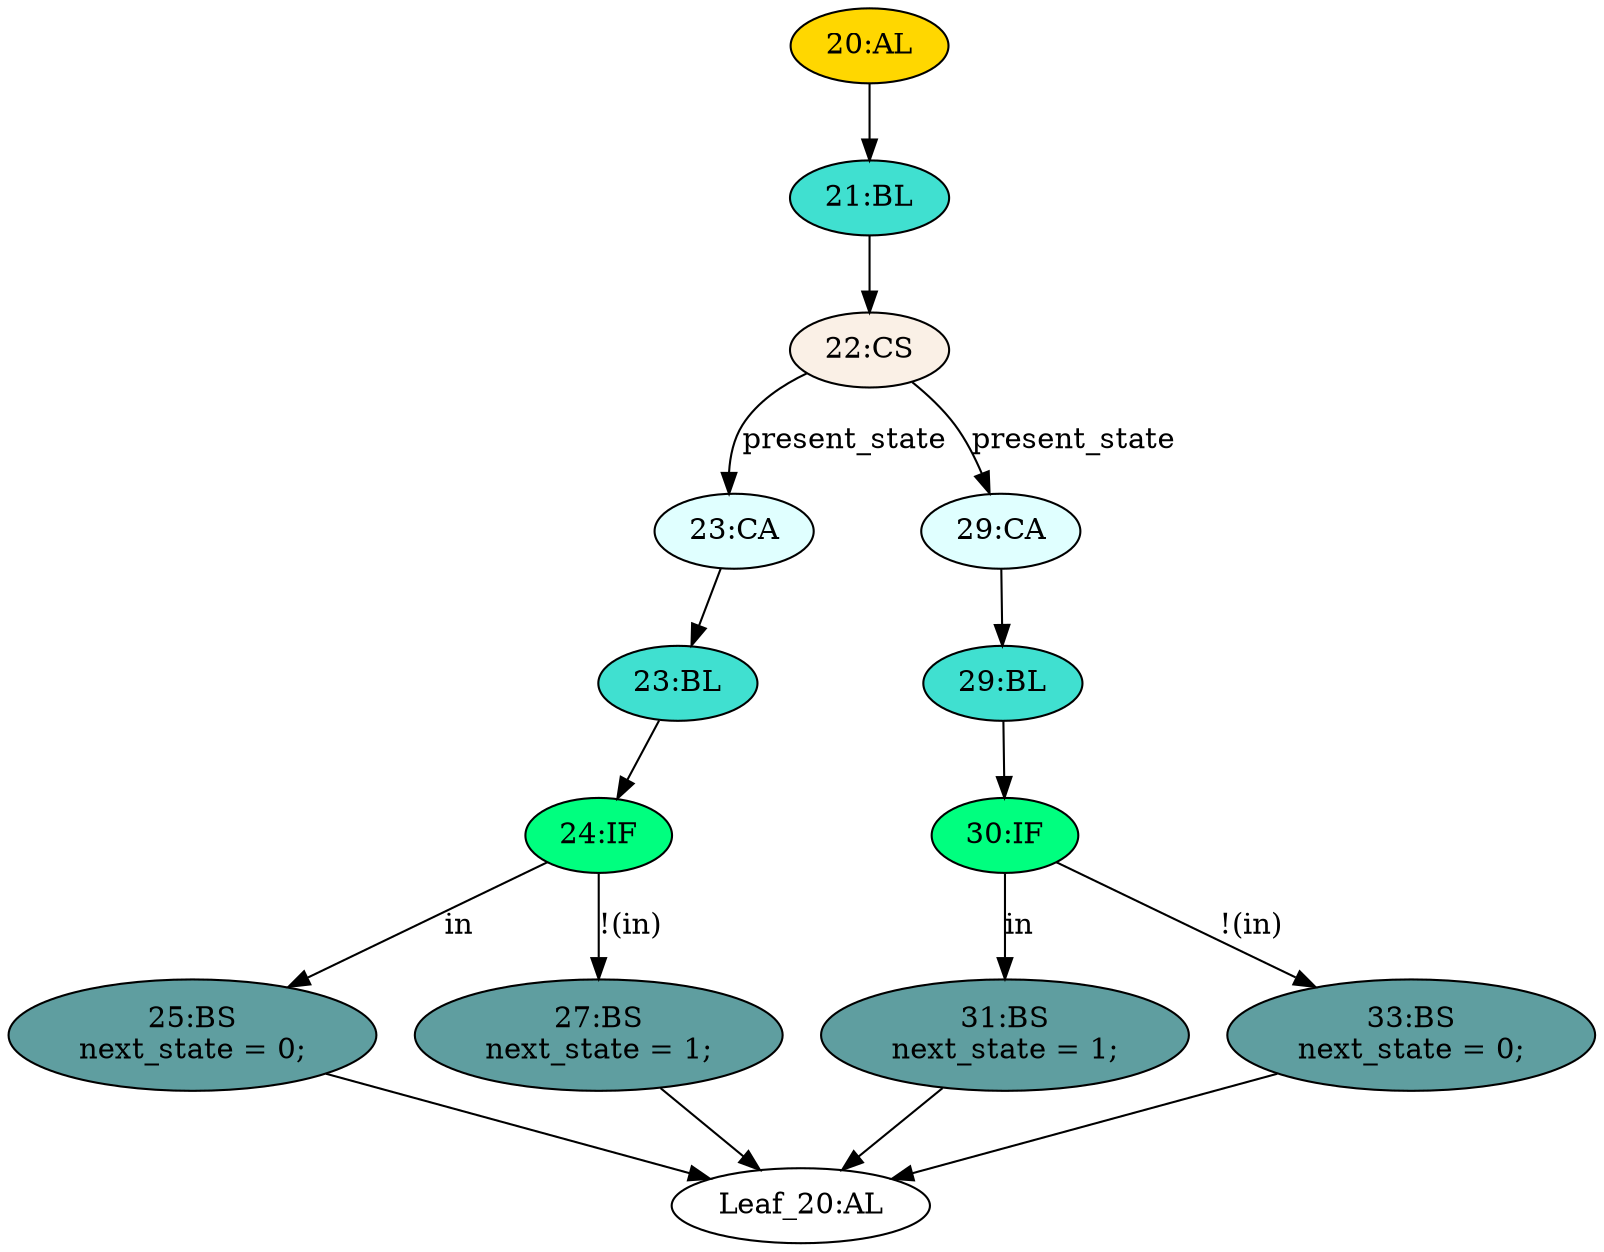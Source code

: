 strict digraph "" {
	node [label="\N"];
	"20:AL"	[ast="<pyverilog.vparser.ast.Always object at 0x7f93126de450>",
		clk_sens=False,
		fillcolor=gold,
		label="20:AL",
		sens="[]",
		statements="[]",
		style=filled,
		typ=Always,
		use_var="['present_state', 'in']"];
	"21:BL"	[ast="<pyverilog.vparser.ast.Block object at 0x7f93126de510>",
		fillcolor=turquoise,
		label="21:BL",
		statements="[]",
		style=filled,
		typ=Block];
	"20:AL" -> "21:BL"	[cond="[]",
		lineno=None];
	"22:CS"	[ast="<pyverilog.vparser.ast.CaseStatement object at 0x7f93126de550>",
		fillcolor=linen,
		label="22:CS",
		statements="[]",
		style=filled,
		typ=CaseStatement];
	"21:BL" -> "22:CS"	[cond="[]",
		lineno=None];
	"25:BS"	[ast="<pyverilog.vparser.ast.BlockingSubstitution object at 0x7f93126de910>",
		fillcolor=cadetblue,
		label="25:BS
next_state = 0;",
		statements="[<pyverilog.vparser.ast.BlockingSubstitution object at 0x7f93126de910>]",
		style=filled,
		typ=BlockingSubstitution];
	"Leaf_20:AL"	[def_var="['next_state']",
		label="Leaf_20:AL"];
	"25:BS" -> "Leaf_20:AL"	[cond="[]",
		lineno=None];
	"29:BL"	[ast="<pyverilog.vparser.ast.Block object at 0x7f93126deb50>",
		fillcolor=turquoise,
		label="29:BL",
		statements="[]",
		style=filled,
		typ=Block];
	"30:IF"	[ast="<pyverilog.vparser.ast.IfStatement object at 0x7f93126deb90>",
		fillcolor=springgreen,
		label="30:IF",
		statements="[]",
		style=filled,
		typ=IfStatement];
	"29:BL" -> "30:IF"	[cond="[]",
		lineno=None];
	"27:BS"	[ast="<pyverilog.vparser.ast.BlockingSubstitution object at 0x7f93126de750>",
		fillcolor=cadetblue,
		label="27:BS
next_state = 1;",
		statements="[<pyverilog.vparser.ast.BlockingSubstitution object at 0x7f93126de750>]",
		style=filled,
		typ=BlockingSubstitution];
	"27:BS" -> "Leaf_20:AL"	[cond="[]",
		lineno=None];
	"23:CA"	[ast="<pyverilog.vparser.ast.Case object at 0x7f93126de610>",
		fillcolor=lightcyan,
		label="23:CA",
		statements="[]",
		style=filled,
		typ=Case];
	"23:BL"	[ast="<pyverilog.vparser.ast.Block object at 0x7f93126de690>",
		fillcolor=turquoise,
		label="23:BL",
		statements="[]",
		style=filled,
		typ=Block];
	"23:CA" -> "23:BL"	[cond="[]",
		lineno=None];
	"24:IF"	[ast="<pyverilog.vparser.ast.IfStatement object at 0x7f93126de6d0>",
		fillcolor=springgreen,
		label="24:IF",
		statements="[]",
		style=filled,
		typ=IfStatement];
	"24:IF" -> "25:BS"	[cond="['in']",
		label=in,
		lineno=24];
	"24:IF" -> "27:BS"	[cond="['in']",
		label="!(in)",
		lineno=24];
	"22:CS" -> "23:CA"	[cond="['present_state']",
		label=present_state,
		lineno=22];
	"29:CA"	[ast="<pyverilog.vparser.ast.Case object at 0x7f93126dead0>",
		fillcolor=lightcyan,
		label="29:CA",
		statements="[]",
		style=filled,
		typ=Case];
	"22:CS" -> "29:CA"	[cond="['present_state']",
		label=present_state,
		lineno=22];
	"29:CA" -> "29:BL"	[cond="[]",
		lineno=None];
	"31:BS"	[ast="<pyverilog.vparser.ast.BlockingSubstitution object at 0x7f93126ded50>",
		fillcolor=cadetblue,
		label="31:BS
next_state = 1;",
		statements="[<pyverilog.vparser.ast.BlockingSubstitution object at 0x7f93126ded50>]",
		style=filled,
		typ=BlockingSubstitution];
	"31:BS" -> "Leaf_20:AL"	[cond="[]",
		lineno=None];
	"33:BS"	[ast="<pyverilog.vparser.ast.BlockingSubstitution object at 0x7f93126debd0>",
		fillcolor=cadetblue,
		label="33:BS
next_state = 0;",
		statements="[<pyverilog.vparser.ast.BlockingSubstitution object at 0x7f93126debd0>]",
		style=filled,
		typ=BlockingSubstitution];
	"33:BS" -> "Leaf_20:AL"	[cond="[]",
		lineno=None];
	"30:IF" -> "31:BS"	[cond="['in']",
		label=in,
		lineno=30];
	"30:IF" -> "33:BS"	[cond="['in']",
		label="!(in)",
		lineno=30];
	"23:BL" -> "24:IF"	[cond="[]",
		lineno=None];
}
